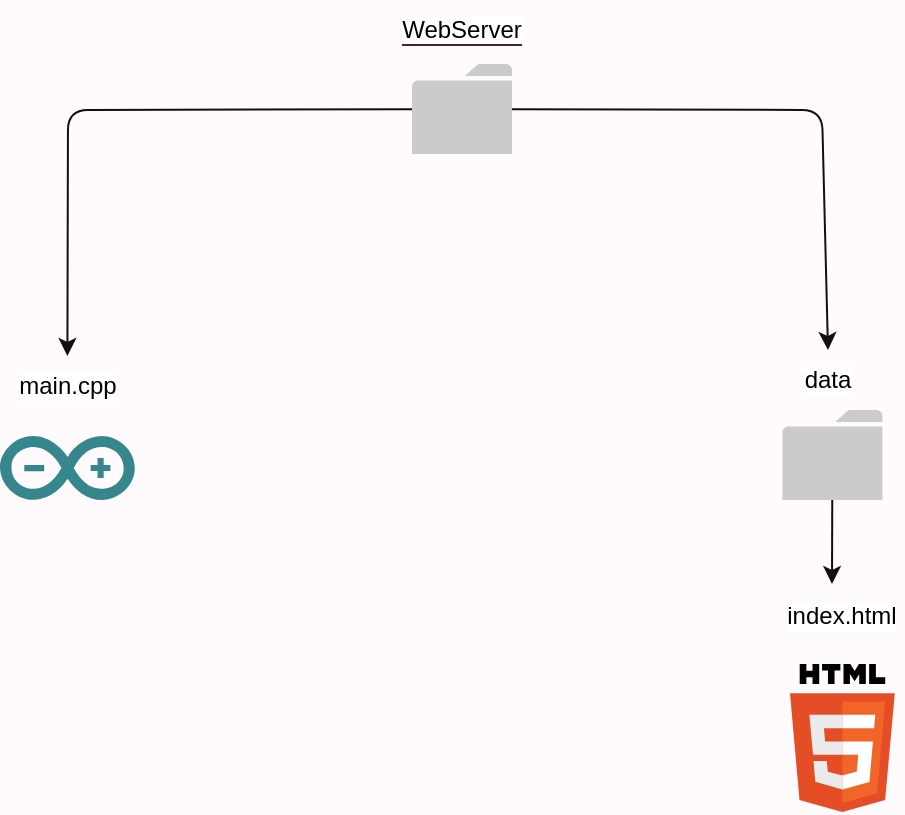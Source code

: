 <mxfile>
    <diagram id="gvSeQLhFc0LLPtirp4Qb" name="第 1 页">
        <mxGraphModel dx="1040" dy="779" grid="0" gridSize="10" guides="1" tooltips="1" connect="1" arrows="1" fold="1" page="1" pageScale="1" pageWidth="1654" pageHeight="1169" background="#FFFAFC" math="0" shadow="0">
            <root>
                <mxCell id="0"/>
                <mxCell id="1" parent="0"/>
                <mxCell id="15" style="edgeStyle=none;html=1;entryX=0.5;entryY=0;entryDx=0;entryDy=0;fontColor=none;strokeColor=#160E0E;" edge="1" parent="1" source="2" target="8">
                    <mxGeometry relative="1" as="geometry">
                        <Array as="points">
                            <mxPoint x="312" y="286"/>
                        </Array>
                    </mxGeometry>
                </mxCell>
                <mxCell id="16" style="edgeStyle=none;html=1;entryX=0.5;entryY=0;entryDx=0;entryDy=0;strokeColor=#160E0E;fontColor=none;" edge="1" parent="1" source="2" target="12">
                    <mxGeometry relative="1" as="geometry">
                        <Array as="points">
                            <mxPoint x="689" y="286"/>
                        </Array>
                    </mxGeometry>
                </mxCell>
                <mxCell id="2" value="" style="sketch=0;pointerEvents=1;shadow=0;dashed=0;html=1;strokeColor=none;labelPosition=center;verticalLabelPosition=bottom;verticalAlign=top;outlineConnect=0;align=center;shape=mxgraph.office.concepts.folder;fillColor=#CCCBCB;" vertex="1" parent="1">
                    <mxGeometry x="484" y="263" width="50" height="45" as="geometry"/>
                </mxCell>
                <mxCell id="3" value="" style="dashed=0;outlineConnect=0;html=1;align=center;labelPosition=center;verticalLabelPosition=bottom;verticalAlign=top;shape=mxgraph.weblogos.html5" vertex="1" parent="1">
                    <mxGeometry x="673" y="563" width="52.4" height="74" as="geometry"/>
                </mxCell>
                <mxCell id="4" value="" style="dashed=0;outlineConnect=0;html=1;align=center;labelPosition=center;verticalLabelPosition=bottom;verticalAlign=top;shape=mxgraph.weblogos.arduino;fillColor=#36868D;strokeColor=none" vertex="1" parent="1">
                    <mxGeometry x="278" y="449" width="67.4" height="32" as="geometry"/>
                </mxCell>
                <mxCell id="6" value="&lt;font style=&quot;background-color: rgb(255, 255, 255);&quot; color=&quot;#000000&quot;&gt;WebServer&lt;/font&gt;" style="text;html=1;strokeColor=none;fillColor=none;align=center;verticalAlign=middle;whiteSpace=wrap;rounded=0;labelBackgroundColor=#432828;fontColor=#875a5a;" vertex="1" parent="1">
                    <mxGeometry x="479" y="231" width="60" height="30" as="geometry"/>
                </mxCell>
                <mxCell id="8" value="main.cpp" style="text;html=1;strokeColor=none;fillColor=none;align=center;verticalAlign=middle;whiteSpace=wrap;rounded=0;labelBackgroundColor=#FFFFFF;fontColor=none;" vertex="1" parent="1">
                    <mxGeometry x="281.7" y="409" width="60" height="30" as="geometry"/>
                </mxCell>
                <mxCell id="17" style="edgeStyle=none;html=1;strokeColor=#160E0E;fontColor=none;" edge="1" parent="1" source="10">
                    <mxGeometry relative="1" as="geometry">
                        <mxPoint x="694" y="523" as="targetPoint"/>
                    </mxGeometry>
                </mxCell>
                <mxCell id="10" value="" style="sketch=0;pointerEvents=1;shadow=0;dashed=0;html=1;strokeColor=none;labelPosition=center;verticalLabelPosition=bottom;verticalAlign=top;outlineConnect=0;align=center;shape=mxgraph.office.concepts.folder;fillColor=#CCCBCB;" vertex="1" parent="1">
                    <mxGeometry x="669.2" y="436" width="50" height="45" as="geometry"/>
                </mxCell>
                <mxCell id="11" value="index.html" style="text;html=1;strokeColor=none;fillColor=none;align=center;verticalAlign=middle;whiteSpace=wrap;rounded=0;labelBackgroundColor=#FFFFFF;fontColor=none;" vertex="1" parent="1">
                    <mxGeometry x="669.2" y="524" width="60" height="30" as="geometry"/>
                </mxCell>
                <mxCell id="12" value="data" style="text;html=1;strokeColor=none;fillColor=none;align=center;verticalAlign=middle;whiteSpace=wrap;rounded=0;labelBackgroundColor=#FFFFFF;fontColor=none;" vertex="1" parent="1">
                    <mxGeometry x="662" y="406" width="60" height="30" as="geometry"/>
                </mxCell>
            </root>
        </mxGraphModel>
    </diagram>
</mxfile>